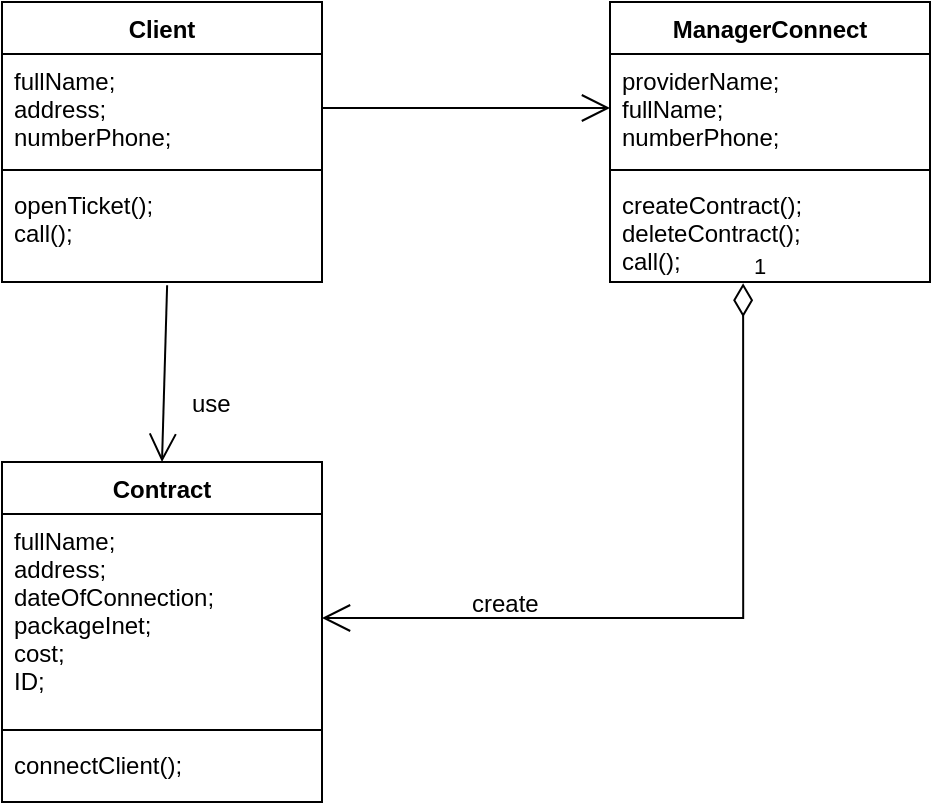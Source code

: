 <mxfile version="15.5.4" type="embed"><diagram id="C5RBs43oDa-KdzZeNtuy" name="Page-1"><mxGraphModel dx="649" dy="2594" grid="1" gridSize="10" guides="1" tooltips="1" connect="1" arrows="1" fold="1" page="1" pageScale="1" pageWidth="827" pageHeight="1169" math="0" shadow="0"><root><mxCell id="WIyWlLk6GJQsqaUBKTNV-0"/><mxCell id="WIyWlLk6GJQsqaUBKTNV-1" parent="WIyWlLk6GJQsqaUBKTNV-0"/><mxCell id="x4CzHmT4jv46Xul65Cwn-0" value="Contract" style="swimlane;fontStyle=1;align=center;verticalAlign=top;childLayout=stackLayout;horizontal=1;startSize=26;horizontalStack=0;resizeParent=1;resizeParentMax=0;resizeLast=0;collapsible=1;marginBottom=0;" parent="WIyWlLk6GJQsqaUBKTNV-1" vertex="1"><mxGeometry x="30" y="-2100" width="160" height="170" as="geometry"/></mxCell><mxCell id="x4CzHmT4jv46Xul65Cwn-1" value="fullName;&#10;address;&#10;dateOfConnection;&#10;packageInet;&#10;cost;&#10;ID;" style="text;strokeColor=none;fillColor=none;align=left;verticalAlign=top;spacingLeft=4;spacingRight=4;overflow=hidden;rotatable=0;points=[[0,0.5],[1,0.5]];portConstraint=eastwest;" parent="x4CzHmT4jv46Xul65Cwn-0" vertex="1"><mxGeometry y="26" width="160" height="104" as="geometry"/></mxCell><mxCell id="x4CzHmT4jv46Xul65Cwn-2" value="" style="line;strokeWidth=1;fillColor=none;align=left;verticalAlign=middle;spacingTop=-1;spacingLeft=3;spacingRight=3;rotatable=0;labelPosition=right;points=[];portConstraint=eastwest;" parent="x4CzHmT4jv46Xul65Cwn-0" vertex="1"><mxGeometry y="130" width="160" height="8" as="geometry"/></mxCell><mxCell id="x4CzHmT4jv46Xul65Cwn-3" value="connectClient();" style="text;strokeColor=none;fillColor=none;align=left;verticalAlign=top;spacingLeft=4;spacingRight=4;overflow=hidden;rotatable=0;points=[[0,0.5],[1,0.5]];portConstraint=eastwest;" parent="x4CzHmT4jv46Xul65Cwn-0" vertex="1"><mxGeometry y="138" width="160" height="32" as="geometry"/></mxCell><mxCell id="x4CzHmT4jv46Xul65Cwn-14" value="Client" style="swimlane;fontStyle=1;align=center;verticalAlign=top;childLayout=stackLayout;horizontal=1;startSize=26;horizontalStack=0;resizeParent=1;resizeParentMax=0;resizeLast=0;collapsible=1;marginBottom=0;" parent="WIyWlLk6GJQsqaUBKTNV-1" vertex="1"><mxGeometry x="30" y="-2330" width="160" height="140" as="geometry"/></mxCell><mxCell id="x4CzHmT4jv46Xul65Cwn-15" value="fullName;&#10;address;&#10;numberPhone;" style="text;strokeColor=none;fillColor=none;align=left;verticalAlign=top;spacingLeft=4;spacingRight=4;overflow=hidden;rotatable=0;points=[[0,0.5],[1,0.5]];portConstraint=eastwest;" parent="x4CzHmT4jv46Xul65Cwn-14" vertex="1"><mxGeometry y="26" width="160" height="54" as="geometry"/></mxCell><mxCell id="x4CzHmT4jv46Xul65Cwn-16" value="" style="line;strokeWidth=1;fillColor=none;align=left;verticalAlign=middle;spacingTop=-1;spacingLeft=3;spacingRight=3;rotatable=0;labelPosition=right;points=[];portConstraint=eastwest;" parent="x4CzHmT4jv46Xul65Cwn-14" vertex="1"><mxGeometry y="80" width="160" height="8" as="geometry"/></mxCell><mxCell id="x4CzHmT4jv46Xul65Cwn-17" value="openTicket();&#10;call();" style="text;strokeColor=none;fillColor=none;align=left;verticalAlign=top;spacingLeft=4;spacingRight=4;overflow=hidden;rotatable=0;points=[[0,0.5],[1,0.5]];portConstraint=eastwest;" parent="x4CzHmT4jv46Xul65Cwn-14" vertex="1"><mxGeometry y="88" width="160" height="52" as="geometry"/></mxCell><mxCell id="0" value="ManagerConnect" style="swimlane;fontStyle=1;align=center;verticalAlign=top;childLayout=stackLayout;horizontal=1;startSize=26;horizontalStack=0;resizeParent=1;resizeParentMax=0;resizeLast=0;collapsible=1;marginBottom=0;" parent="WIyWlLk6GJQsqaUBKTNV-1" vertex="1"><mxGeometry x="334" y="-2330" width="160" height="140" as="geometry"/></mxCell><mxCell id="1" value="providerName;&#10;fullName;&#10;numberPhone;" style="text;strokeColor=none;fillColor=none;align=left;verticalAlign=top;spacingLeft=4;spacingRight=4;overflow=hidden;rotatable=0;points=[[0,0.5],[1,0.5]];portConstraint=eastwest;" parent="0" vertex="1"><mxGeometry y="26" width="160" height="54" as="geometry"/></mxCell><mxCell id="2" value="" style="line;strokeWidth=1;fillColor=none;align=left;verticalAlign=middle;spacingTop=-1;spacingLeft=3;spacingRight=3;rotatable=0;labelPosition=right;points=[];portConstraint=eastwest;" parent="0" vertex="1"><mxGeometry y="80" width="160" height="8" as="geometry"/></mxCell><mxCell id="3" value="createContract();&#10;deleteContract();&#10;call();" style="text;strokeColor=none;fillColor=none;align=left;verticalAlign=top;spacingLeft=4;spacingRight=4;overflow=hidden;rotatable=0;points=[[0,0.5],[1,0.5]];portConstraint=eastwest;" parent="0" vertex="1"><mxGeometry y="88" width="160" height="52" as="geometry"/></mxCell><mxCell id="4" value="1" style="endArrow=open;html=1;endSize=12;startArrow=diamondThin;startSize=14;startFill=0;edgeStyle=orthogonalEdgeStyle;align=left;verticalAlign=bottom;rounded=0;exitX=0.416;exitY=1.012;exitDx=0;exitDy=0;exitPerimeter=0;entryX=1;entryY=0.5;entryDx=0;entryDy=0;" parent="WIyWlLk6GJQsqaUBKTNV-1" source="3" target="x4CzHmT4jv46Xul65Cwn-1" edge="1"><mxGeometry x="-1" y="3" relative="1" as="geometry"><mxPoint x="400" y="-2130" as="sourcePoint"/><mxPoint x="400" y="-2020" as="targetPoint"/></mxGeometry></mxCell><mxCell id="5" value="&lt;br&gt;create" style="text;html=1;strokeColor=none;fillColor=none;spacing=5;spacingTop=-20;whiteSpace=wrap;overflow=hidden;rounded=0;" parent="WIyWlLk6GJQsqaUBKTNV-1" vertex="1"><mxGeometry x="260" y="-2040" width="50" height="20" as="geometry"/></mxCell><mxCell id="6" value="" style="endArrow=open;endFill=1;endSize=12;html=1;rounded=0;entryX=0.5;entryY=0;entryDx=0;entryDy=0;exitX=0.516;exitY=1.031;exitDx=0;exitDy=0;exitPerimeter=0;" parent="WIyWlLk6GJQsqaUBKTNV-1" source="x4CzHmT4jv46Xul65Cwn-17" target="x4CzHmT4jv46Xul65Cwn-0" edge="1"><mxGeometry width="160" relative="1" as="geometry"><mxPoint x="160" y="-2130" as="sourcePoint"/><mxPoint x="310" y="-2120" as="targetPoint"/></mxGeometry></mxCell><mxCell id="7" value="&lt;br&gt;use" style="text;html=1;strokeColor=none;fillColor=none;spacing=5;spacingTop=-20;whiteSpace=wrap;overflow=hidden;rounded=0;" parent="WIyWlLk6GJQsqaUBKTNV-1" vertex="1"><mxGeometry x="120" y="-2140" width="50" height="20" as="geometry"/></mxCell><mxCell id="8" value="" style="endArrow=open;endFill=1;endSize=12;html=1;rounded=0;exitX=1;exitY=0.5;exitDx=0;exitDy=0;entryX=0;entryY=0.5;entryDx=0;entryDy=0;" parent="WIyWlLk6GJQsqaUBKTNV-1" source="x4CzHmT4jv46Xul65Cwn-15" target="1" edge="1"><mxGeometry width="160" relative="1" as="geometry"><mxPoint x="230" y="-2240" as="sourcePoint"/><mxPoint x="390" y="-2240" as="targetPoint"/></mxGeometry></mxCell></root></mxGraphModel></diagram></mxfile>